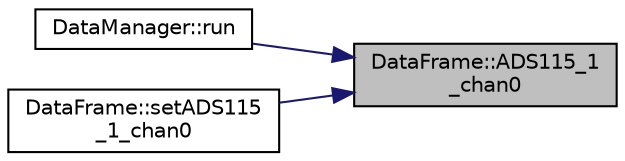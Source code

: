 digraph "DataFrame::ADS115_1_chan0"
{
 // LATEX_PDF_SIZE
  edge [fontname="Helvetica",fontsize="10",labelfontname="Helvetica",labelfontsize="10"];
  node [fontname="Helvetica",fontsize="10",shape=record];
  rankdir="RL";
  Node1 [label="DataFrame::ADS115_1\l_chan0",height=0.2,width=0.4,color="black", fillcolor="grey75", style="filled", fontcolor="black",tooltip="Getter for ADS115_1_chan0 attribute."];
  Node1 -> Node2 [dir="back",color="midnightblue",fontsize="10",style="solid",fontname="Helvetica"];
  Node2 [label="DataManager::run",height=0.2,width=0.4,color="black", fillcolor="white", style="filled",URL="$class_data_manager.html#aab0d3db3b3394f97a2f076a960fc1852",tooltip="called function when the thread start"];
  Node1 -> Node3 [dir="back",color="midnightblue",fontsize="10",style="solid",fontname="Helvetica"];
  Node3 [label="DataFrame::setADS115\l_1_chan0",height=0.2,width=0.4,color="black", fillcolor="white", style="filled",URL="$class_data_frame.html#a2a78ee162521918c12fd1ff9960106f0",tooltip="Setter for ADS115_1_chan0 attribute."];
}
